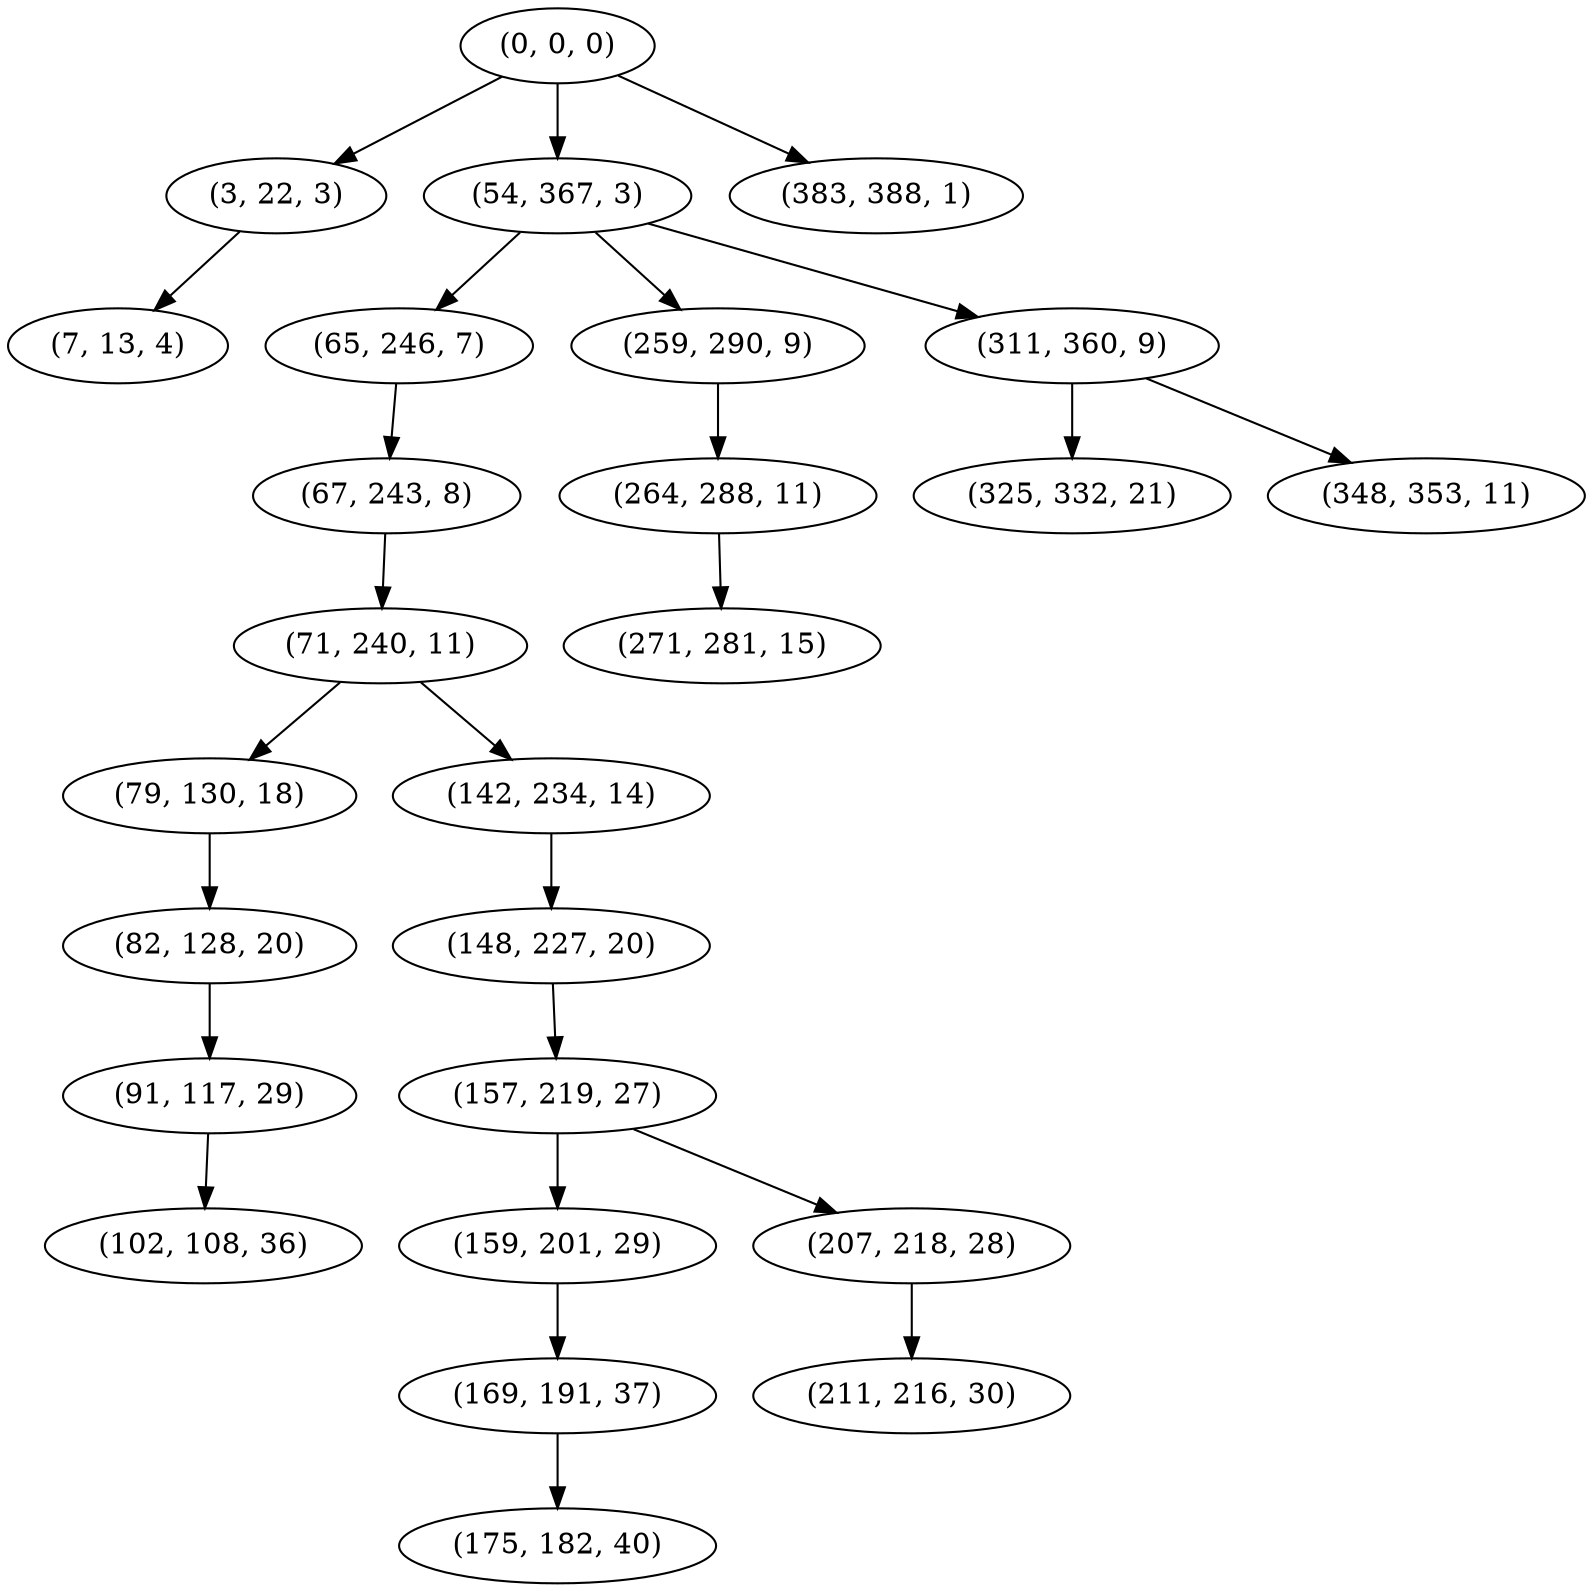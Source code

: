 digraph tree {
    "(0, 0, 0)";
    "(3, 22, 3)";
    "(7, 13, 4)";
    "(54, 367, 3)";
    "(65, 246, 7)";
    "(67, 243, 8)";
    "(71, 240, 11)";
    "(79, 130, 18)";
    "(82, 128, 20)";
    "(91, 117, 29)";
    "(102, 108, 36)";
    "(142, 234, 14)";
    "(148, 227, 20)";
    "(157, 219, 27)";
    "(159, 201, 29)";
    "(169, 191, 37)";
    "(175, 182, 40)";
    "(207, 218, 28)";
    "(211, 216, 30)";
    "(259, 290, 9)";
    "(264, 288, 11)";
    "(271, 281, 15)";
    "(311, 360, 9)";
    "(325, 332, 21)";
    "(348, 353, 11)";
    "(383, 388, 1)";
    "(0, 0, 0)" -> "(3, 22, 3)";
    "(0, 0, 0)" -> "(54, 367, 3)";
    "(0, 0, 0)" -> "(383, 388, 1)";
    "(3, 22, 3)" -> "(7, 13, 4)";
    "(54, 367, 3)" -> "(65, 246, 7)";
    "(54, 367, 3)" -> "(259, 290, 9)";
    "(54, 367, 3)" -> "(311, 360, 9)";
    "(65, 246, 7)" -> "(67, 243, 8)";
    "(67, 243, 8)" -> "(71, 240, 11)";
    "(71, 240, 11)" -> "(79, 130, 18)";
    "(71, 240, 11)" -> "(142, 234, 14)";
    "(79, 130, 18)" -> "(82, 128, 20)";
    "(82, 128, 20)" -> "(91, 117, 29)";
    "(91, 117, 29)" -> "(102, 108, 36)";
    "(142, 234, 14)" -> "(148, 227, 20)";
    "(148, 227, 20)" -> "(157, 219, 27)";
    "(157, 219, 27)" -> "(159, 201, 29)";
    "(157, 219, 27)" -> "(207, 218, 28)";
    "(159, 201, 29)" -> "(169, 191, 37)";
    "(169, 191, 37)" -> "(175, 182, 40)";
    "(207, 218, 28)" -> "(211, 216, 30)";
    "(259, 290, 9)" -> "(264, 288, 11)";
    "(264, 288, 11)" -> "(271, 281, 15)";
    "(311, 360, 9)" -> "(325, 332, 21)";
    "(311, 360, 9)" -> "(348, 353, 11)";
}
